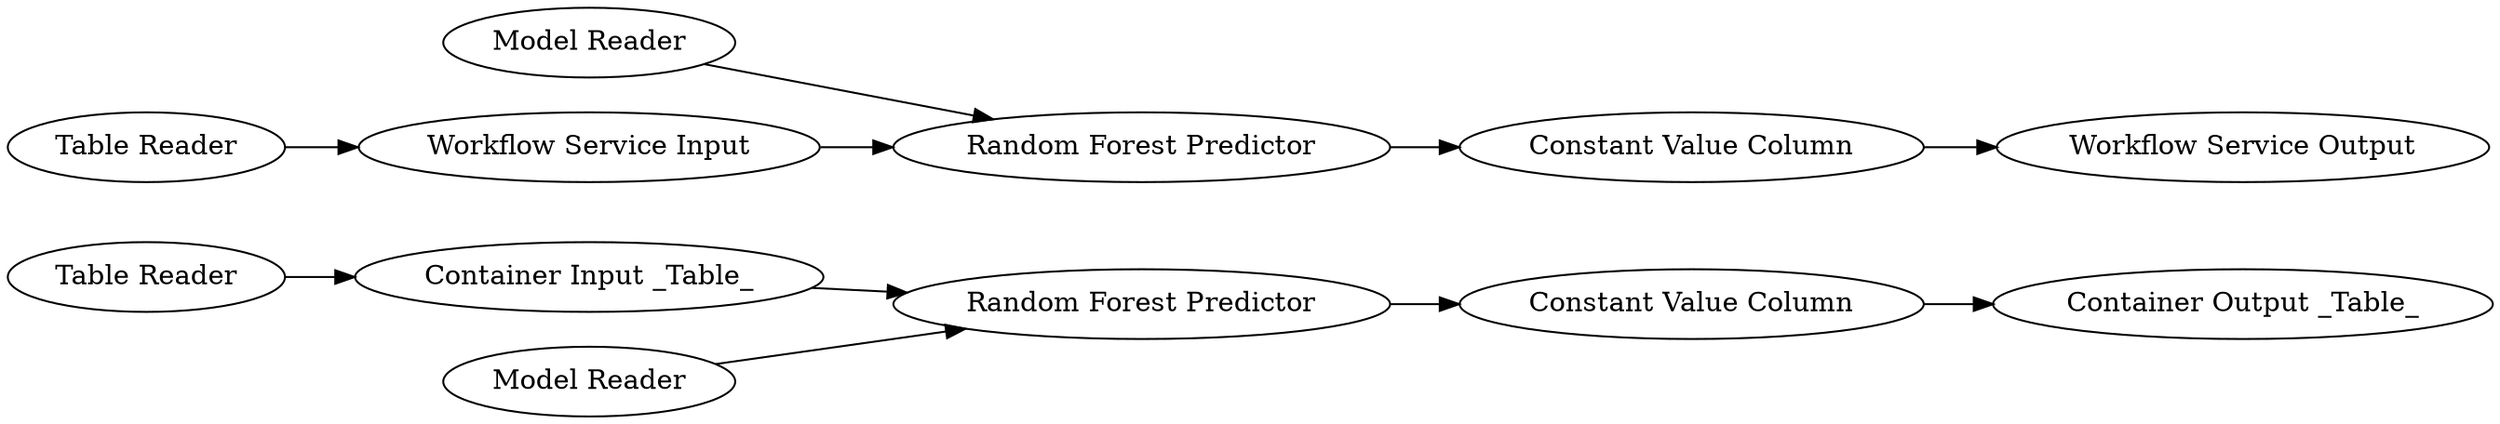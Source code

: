 digraph {
	199 -> 188
	174 -> 168
	189 -> 168
	190 -> 174
	192 -> 194
	168 -> 199
	196 -> 194
	198 -> 197
	191 -> 196
	194 -> 198
	168 [label="Random Forest Predictor"]
	190 [label="Table Reader"]
	192 [label="Model Reader"]
	189 [label="Model Reader"]
	196 [label="Workflow Service Input"]
	188 [label="Container Output _Table_"]
	191 [label="Table Reader"]
	174 [label="Container Input _Table_"]
	194 [label="Random Forest Predictor"]
	198 [label="Constant Value Column"]
	197 [label="Workflow Service Output"]
	199 [label="Constant Value Column"]
	rankdir=LR
}
